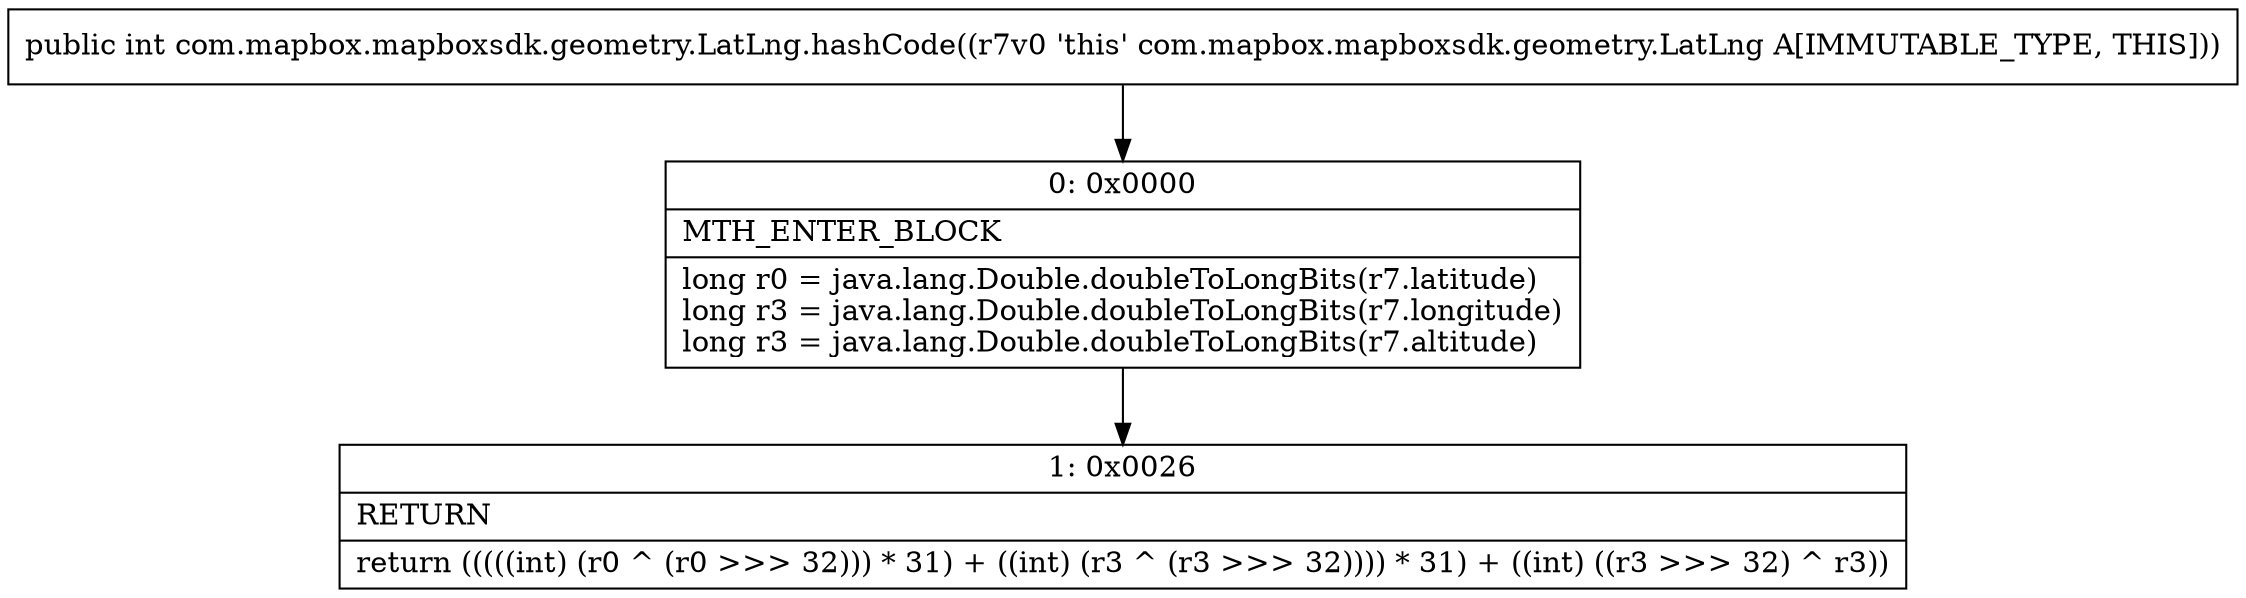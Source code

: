 digraph "CFG forcom.mapbox.mapboxsdk.geometry.LatLng.hashCode()I" {
Node_0 [shape=record,label="{0\:\ 0x0000|MTH_ENTER_BLOCK\l|long r0 = java.lang.Double.doubleToLongBits(r7.latitude)\llong r3 = java.lang.Double.doubleToLongBits(r7.longitude)\llong r3 = java.lang.Double.doubleToLongBits(r7.altitude)\l}"];
Node_1 [shape=record,label="{1\:\ 0x0026|RETURN\l|return (((((int) (r0 ^ (r0 \>\>\> 32))) * 31) + ((int) (r3 ^ (r3 \>\>\> 32)))) * 31) + ((int) ((r3 \>\>\> 32) ^ r3))\l}"];
MethodNode[shape=record,label="{public int com.mapbox.mapboxsdk.geometry.LatLng.hashCode((r7v0 'this' com.mapbox.mapboxsdk.geometry.LatLng A[IMMUTABLE_TYPE, THIS])) }"];
MethodNode -> Node_0;
Node_0 -> Node_1;
}

